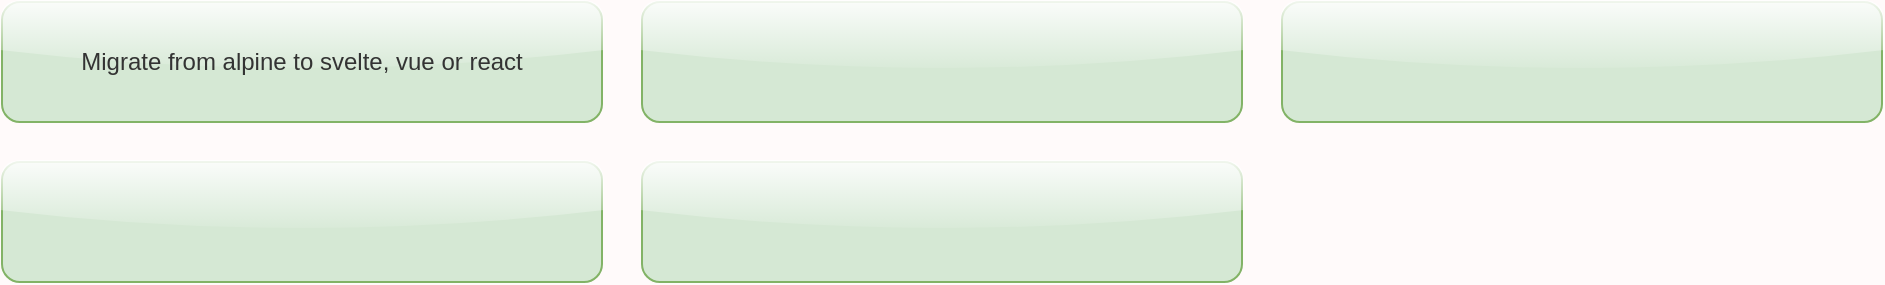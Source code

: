 <mxfile>
  <diagram id="JqO" name="In progress">
    <mxGraphModel dx="0" dy="0" background="#FFFAFA" grid="0" gridSize="10" guides="1" tooltips="1" connect="1" arrows="1" fold="1" page="1" pageScale="1" pageWidth="1169" pageHeight="827" math="0" shadow="0">
      <root>
        <mxCell id="page_root_JqO" parent="JqO"/>
        <mxCell id="node_root_JqO" parent="page_root_JqO"/>
        <mxCell id="JqO-2" value="Migrate from alpine to svelte, vue or react" style="whiteSpace=wrap;html=1;rounded=1;glass=1;fillColor=#d5e8d4;strokeColor=#82b366;fontColor=#333333" vertex="1" parent="node_root_JqO">
          <mxGeometry x="10" y="10" width="300" height="60" as="geometry"/>
        </mxCell>
        <mxCell id="JqO-3" value="" style="whiteSpace=wrap;html=1;rounded=1;glass=1;fillColor=#d5e8d4;strokeColor=#82b366;fontColor=#333333" vertex="1" parent="node_root_JqO">
          <mxGeometry x="330" y="10" width="300" height="60" as="geometry"/>
        </mxCell>
        <mxCell id="JqO-4" value="" style="whiteSpace=wrap;html=1;rounded=1;glass=1;fillColor=#d5e8d4;strokeColor=#82b366;fontColor=#333333" vertex="1" parent="node_root_JqO">
          <mxGeometry x="650" y="10" width="300" height="60" as="geometry"/>
        </mxCell>
        <mxCell id="JqO-5" value="" style="whiteSpace=wrap;html=1;rounded=1;glass=1;fillColor=#d5e8d4;strokeColor=#82b366;fontColor=#333333" vertex="1" parent="node_root_JqO">
          <mxGeometry x="10" y="90" width="300" height="60" as="geometry"/>
        </mxCell>
        <mxCell id="JqO-6" value="" style="whiteSpace=wrap;html=1;rounded=1;glass=1;fillColor=#d5e8d4;strokeColor=#82b366;fontColor=#333333" vertex="1" parent="node_root_JqO">
          <mxGeometry x="330" y="90" width="300" height="60" as="geometry"/>
        </mxCell>
      </root>
    </mxGraphModel>
  </diagram>
  <diagram id="XRw" name="To Do">
    <mxGraphModel dx="0" dy="0" background="#FFFAFA" grid="0" gridSize="10" guides="1" tooltips="1" connect="1" arrows="1" fold="1" page="1" pageScale="1" pageWidth="1169" pageHeight="827" math="0" shadow="0">
      <root>
        <mxCell id="page_root_XRw" parent="XRw"/>
        <mxCell id="node_root_XRw" parent="page_root_XRw"/>
        <mxCell id="XRw-2" value="SSR/SSG/CLIENT HIBRID" style="whiteSpace=wrap;html=1;rounded=1;glass=1;fillColor=#dae8fc;strokeColor=#6c8ebf;fontColor=#333333" vertex="1" parent="node_root_XRw">
          <mxGeometry x="10" y="10" width="300" height="60" as="geometry"/>
        </mxCell>
        <mxCell id="XRw-3" value="Local Tunnel Integration: https://www.youtube.com/watch?v=D5ArCEjV0gU" style="whiteSpace=wrap;html=1;rounded=1;glass=1;fillColor=#dae8fc;strokeColor=#6c8ebf;fontColor=#333333" vertex="1" parent="node_root_XRw">
          <mxGeometry x="330" y="10" width="300" height="60" as="geometry"/>
        </mxCell>
        <mxCell id="XRw-4" value="Turn into mobile phone app: https://www.youtube.com/watch?v=ZFNwTJiDEvU" style="whiteSpace=wrap;html=1;rounded=1;glass=1;fillColor=#dae8fc;strokeColor=#6c8ebf;fontColor=#333333" vertex="1" parent="node_root_XRw">
          <mxGeometry x="650" y="10" width="300" height="60" as="geometry"/>
        </mxCell>
        <mxCell id="XRw-5" value="Excalabr and TLDraw Integration" style="whiteSpace=wrap;html=1;rounded=1;glass=1;fillColor=#dae8fc;strokeColor=#6c8ebf;fontColor=#333333" vertex="1" parent="node_root_XRw">
          <mxGeometry x="10" y="90" width="300" height="60" as="geometry"/>
        </mxCell>
        <mxCell id="XRw-6" value="Add side draw or modal to see the final prompt" style="whiteSpace=wrap;html=1;rounded=1;glass=1;fillColor=#dae8fc;strokeColor=#6c8ebf;fontColor=#333333" vertex="1" parent="node_root_XRw">
          <mxGeometry x="330" y="90" width="300" height="60" as="geometry"/>
        </mxCell>
        <mxCell id="XRw-7" value="Add copy to clipboard button to the final prompt" style="whiteSpace=wrap;html=1;rounded=1;glass=1;fillColor=#dae8fc;strokeColor=#6c8ebf;fontColor=#333333" vertex="1" parent="node_root_XRw">
          <mxGeometry x="650" y="90" width="300" height="60" as="geometry"/>
        </mxCell>
        <mxCell id="XRw-8" value="Add copy to clipboard button to input attribute name as placeholder" style="whiteSpace=wrap;html=1;rounded=1;glass=1;fillColor=#dae8fc;strokeColor=#6c8ebf;fontColor=#333333" vertex="1" parent="node_root_XRw">
          <mxGeometry x="10" y="170" width="300" height="60" as="geometry"/>
        </mxCell>
        <mxCell id="XRw-9" value="Visual graph of the workflow" style="whiteSpace=wrap;html=1;rounded=1;glass=1;fillColor=#dae8fc;strokeColor=#6c8ebf;fontColor=#333333" vertex="1" parent="node_root_XRw">
          <mxGeometry x="330" y="170" width="300" height="60" as="geometry"/>
        </mxCell>
        <mxCell id="XRw-10" value="Visual steps of the workflow" style="whiteSpace=wrap;html=1;rounded=1;glass=1;fillColor=#dae8fc;strokeColor=#6c8ebf;fontColor=#333333" vertex="1" parent="node_root_XRw">
          <mxGeometry x="650" y="170" width="300" height="60" as="geometry"/>
        </mxCell>
        <mxCell id="XRw-11" value="Add select action or custom action to any steps" style="whiteSpace=wrap;html=1;rounded=1;glass=1;fillColor=#dae8fc;strokeColor=#6c8ebf;fontColor=#333333" vertex="1" parent="node_root_XRw">
          <mxGeometry x="10" y="250" width="300" height="60" as="geometry"/>
        </mxCell>
        <mxCell id="XRw-12" value="Add output window for LLM run" style="whiteSpace=wrap;html=1;rounded=1;glass=1;fillColor=#dae8fc;strokeColor=#6c8ebf;fontColor=#333333" vertex="1" parent="node_root_XRw">
          <mxGeometry x="330" y="250" width="300" height="60" as="geometry"/>
        </mxCell>
        <mxCell id="XRw-13" value="Clicking on sections will show the steps in that section" style="whiteSpace=wrap;html=1;rounded=1;glass=1;fillColor=#dae8fc;strokeColor=#6c8ebf;fontColor=#333333" vertex="1" parent="node_root_XRw">
          <mxGeometry x="650" y="250" width="300" height="60" as="geometry"/>
        </mxCell>
        <mxCell id="XRw-14" value="Clicking on attributes will show all attributes in the workflow" style="whiteSpace=wrap;html=1;rounded=1;glass=1;fillColor=#dae8fc;strokeColor=#6c8ebf;fontColor=#333333" vertex="1" parent="node_root_XRw">
          <mxGeometry x="10" y="330" width="300" height="60" as="geometry"/>
        </mxCell>
        <mxCell id="XRw-15" value="Clicking on prompts will show all prompts in the workflow" style="whiteSpace=wrap;html=1;rounded=1;glass=1;fillColor=#dae8fc;strokeColor=#6c8ebf;fontColor=#333333" vertex="1" parent="node_root_XRw">
          <mxGeometry x="330" y="330" width="300" height="60" as="geometry"/>
        </mxCell>
        <mxCell id="XRw-16" value="Clicking on dashboard will show visual hierarchy of the workflow" style="whiteSpace=wrap;html=1;rounded=1;glass=1;fillColor=#dae8fc;strokeColor=#6c8ebf;fontColor=#333333" vertex="1" parent="node_root_XRw">
          <mxGeometry x="650" y="330" width="300" height="60" as="geometry"/>
        </mxCell>
        <mxCell id="XRw-17" value="Need a runs button" style="whiteSpace=wrap;html=1;rounded=1;glass=1;fillColor=#dae8fc;strokeColor=#6c8ebf;fontColor=#333333" vertex="1" parent="node_root_XRw">
          <mxGeometry x="10" y="410" width="300" height="60" as="geometry"/>
        </mxCell>
        <mxCell id="XRw-18" value="VCode Editor: https://chatgpt.com/c/e09e1367-db5e-4786-b362-db35805b1e20" style="whiteSpace=wrap;html=1;rounded=1;glass=1;fillColor=#dae8fc;strokeColor=#6c8ebf;fontColor=#333333" vertex="1" parent="node_root_XRw">
          <mxGeometry x="330" y="410" width="300" height="60" as="geometry"/>
        </mxCell>
        <mxCell id="XRw-19" value="Report: Simple hierarchy of the workflow" style="whiteSpace=wrap;html=1;rounded=1;glass=1;fillColor=#dae8fc;strokeColor=#6c8ebf;fontColor=#333333" vertex="1" parent="node_root_XRw">
          <mxGeometry x="650" y="410" width="300" height="60" as="geometry"/>
        </mxCell>
        <mxCell id="XRw-20" value="Connect to LLM" style="whiteSpace=wrap;html=1;rounded=1;glass=1;fillColor=#dae8fc;strokeColor=#6c8ebf;fontColor=#333333" vertex="1" parent="node_root_XRw">
          <mxGeometry x="10" y="490" width="300" height="60" as="geometry"/>
        </mxCell>
        <mxCell id="XRw-21" value="Connect to Elevenlabs or other TTS" style="whiteSpace=wrap;html=1;rounded=1;glass=1;fillColor=#dae8fc;strokeColor=#6c8ebf;fontColor=#333333" vertex="1" parent="node_root_XRw">
          <mxGeometry x="330" y="490" width="300" height="60" as="geometry"/>
        </mxCell>
        <mxCell id="XRw-22" value="Export: Mindmap" style="whiteSpace=wrap;html=1;rounded=1;glass=1;fillColor=#dae8fc;strokeColor=#6c8ebf;fontColor=#333333" vertex="1" parent="node_root_XRw">
          <mxGeometry x="650" y="490" width="300" height="60" as="geometry"/>
        </mxCell>
        <mxCell id="XRw-23" value="Export: Agent Framework CrewAI" style="whiteSpace=wrap;html=1;rounded=1;glass=1;fillColor=#dae8fc;strokeColor=#6c8ebf;fontColor=#333333" vertex="1" parent="node_root_XRw">
          <mxGeometry x="10" y="570" width="300" height="60" as="geometry"/>
        </mxCell>
        <mxCell id="XRw-24" value="Export: Agent Framework Langchain" style="whiteSpace=wrap;html=1;rounded=1;glass=1;fillColor=#dae8fc;strokeColor=#6c8ebf;fontColor=#333333" vertex="1" parent="node_root_XRw">
          <mxGeometry x="330" y="570" width="300" height="60" as="geometry"/>
        </mxCell>
        <mxCell id="XRw-25" value="Export: Agent Framework Rasa" style="whiteSpace=wrap;html=1;rounded=1;glass=1;fillColor=#dae8fc;strokeColor=#6c8ebf;fontColor=#333333" vertex="1" parent="node_root_XRw">
          <mxGeometry x="650" y="570" width="300" height="60" as="geometry"/>
        </mxCell>
        <mxCell id="XRw-26" value="Export: Agent Framework Botpress" style="whiteSpace=wrap;html=1;rounded=1;glass=1;fillColor=#dae8fc;strokeColor=#6c8ebf;fontColor=#333333" vertex="1" parent="node_root_XRw">
          <mxGeometry x="10" y="650" width="300" height="60" as="geometry"/>
        </mxCell>
        <mxCell id="XRw-27" value="Export: Agent Framework Dialogflow" style="whiteSpace=wrap;html=1;rounded=1;glass=1;fillColor=#dae8fc;strokeColor=#6c8ebf;fontColor=#333333" vertex="1" parent="node_root_XRw">
          <mxGeometry x="330" y="650" width="300" height="60" as="geometry"/>
        </mxCell>
        <mxCell id="XRw-28" value="Export: Agent Framework Microsoft Bot Framework" style="whiteSpace=wrap;html=1;rounded=1;glass=1;fillColor=#dae8fc;strokeColor=#6c8ebf;fontColor=#333333" vertex="1" parent="node_root_XRw">
          <mxGeometry x="650" y="650" width="300" height="60" as="geometry"/>
        </mxCell>
      </root>
    </mxGraphModel>
  </diagram>
  <diagram id="lUU" name="Done">
    <mxGraphModel dx="0" dy="0" background="#FFFAFA" grid="0" gridSize="10" guides="1" tooltips="1" connect="1" arrows="1" fold="1" page="1" pageScale="1" pageWidth="1169" pageHeight="827" math="0" shadow="0">
      <root>
        <mxCell id="page_root_lUU" parent="lUU"/>
        <mxCell id="node_root_lUU" parent="page_root_lUU"/>
        <mxCell id="lUU-2" value="Add dynamic menu support for attributes, prompts, settings and section menus" style="whiteSpace=wrap;html=1;rounded=1;glass=1;fillColor=#f8cecc;strokeColor=#b85450;fontColor=#333333" vertex="1" parent="node_root_lUU">
          <mxGeometry x="10" y="10" width="300" height="60" as="geometry"/>
        </mxCell>
        <mxCell id="lUU-3" value="Fix Alpine Javascript Issues" style="whiteSpace=wrap;html=1;rounded=1;glass=1;fillColor=#f8cecc;strokeColor=#b85450;fontColor=#333333" vertex="1" parent="node_root_lUU">
          <mxGeometry x="330" y="10" width="300" height="60" as="geometry"/>
        </mxCell>
        <mxCell id="lUU-4" value="Steps display horizontally" style="whiteSpace=wrap;html=1;rounded=1;glass=1;fillColor=#f8cecc;strokeColor=#b85450;fontColor=#333333" vertex="1" parent="node_root_lUU">
          <mxGeometry x="650" y="10" width="300" height="60" as="geometry"/>
        </mxCell>
        <mxCell id="lUU-5" value="Add saved workflow ID and save? to the DSL" style="whiteSpace=wrap;html=1;rounded=1;glass=1;fillColor=#f8cecc;strokeColor=#b85450;fontColor=#333333" vertex="1" parent="node_root_lUU">
          <mxGeometry x="10" y="90" width="300" height="60" as="geometry"/>
        </mxCell>
        <mxCell id="lUU-6" value="Prompt set in step DSL will now lookup common prompts" style="whiteSpace=wrap;html=1;rounded=1;glass=1;fillColor=#f8cecc;strokeColor=#b85450;fontColor=#333333" vertex="1" parent="node_root_lUU">
          <mxGeometry x="330" y="90" width="300" height="60" as="geometry"/>
        </mxCell>
        <mxCell id="lUU-7" value="Create tests for Agent Data Builder and hook up to save YAML/JSON" style="whiteSpace=wrap;html=1;rounded=1;glass=1;fillColor=#f8cecc;strokeColor=#b85450;fontColor=#333333" vertex="1" parent="node_root_lUU">
          <mxGeometry x="650" y="90" width="300" height="60" as="geometry"/>
        </mxCell>
        <mxCell id="lUU-8" value="Settings need to persist in the settings or workflow table" style="whiteSpace=wrap;html=1;rounded=1;glass=1;fillColor=#f8cecc;strokeColor=#b85450;fontColor=#333333" vertex="1" parent="node_root_lUU">
          <mxGeometry x="10" y="170" width="300" height="60" as="geometry"/>
        </mxCell>
        <mxCell id="lUU-9" value="Add add title name &amp; description support to Agent Data Builder" style="whiteSpace=wrap;html=1;rounded=1;glass=1;fillColor=#f8cecc;strokeColor=#b85450;fontColor=#333333" vertex="1" parent="node_root_lUU">
          <mxGeometry x="330" y="170" width="300" height="60" as="geometry"/>
        </mxCell>
        <mxCell id="lUU-10" value="Add fluent method access to all DSLs" style="whiteSpace=wrap;html=1;rounded=1;glass=1;fillColor=#f8cecc;strokeColor=#b85450;fontColor=#333333" vertex="1" parent="node_root_lUU">
          <mxGeometry x="650" y="170" width="300" height="60" as="geometry"/>
        </mxCell>
        <mxCell id="lUU-11" value="Generate DSL for an Agent Architecture workflow" style="whiteSpace=wrap;html=1;rounded=1;glass=1;fillColor=#f8cecc;strokeColor=#b85450;fontColor=#333333" vertex="1" parent="node_root_lUU">
          <mxGeometry x="10" y="250" width="300" height="60" as="geometry"/>
        </mxCell>
        <mxCell id="lUU-12" value="Attributes are auto created when used in a step, but not preconfigured" style="whiteSpace=wrap;html=1;rounded=1;glass=1;fillColor=#f8cecc;strokeColor=#b85450;fontColor=#333333" vertex="1" parent="node_root_lUU">
          <mxGeometry x="330" y="250" width="300" height="60" as="geometry"/>
        </mxCell>
        <mxCell id="lUU-13" value="Add support for project plan" style="whiteSpace=wrap;html=1;rounded=1;glass=1;fillColor=#f8cecc;strokeColor=#b85450;fontColor=#333333" vertex="1" parent="node_root_lUU">
          <mxGeometry x="650" y="250" width="300" height="60" as="geometry"/>
        </mxCell>
        <mxCell id="lUU-14" value="Fix the DB issue introduced via DSL refactor" style="whiteSpace=wrap;html=1;rounded=1;glass=1;fillColor=#f8cecc;strokeColor=#b85450;fontColor=#333333" vertex="1" parent="node_root_lUU">
          <mxGeometry x="10" y="330" width="300" height="60" as="geometry"/>
        </mxCell>
      </root>
    </mxGraphModel>
  </diagram>
</mxfile>